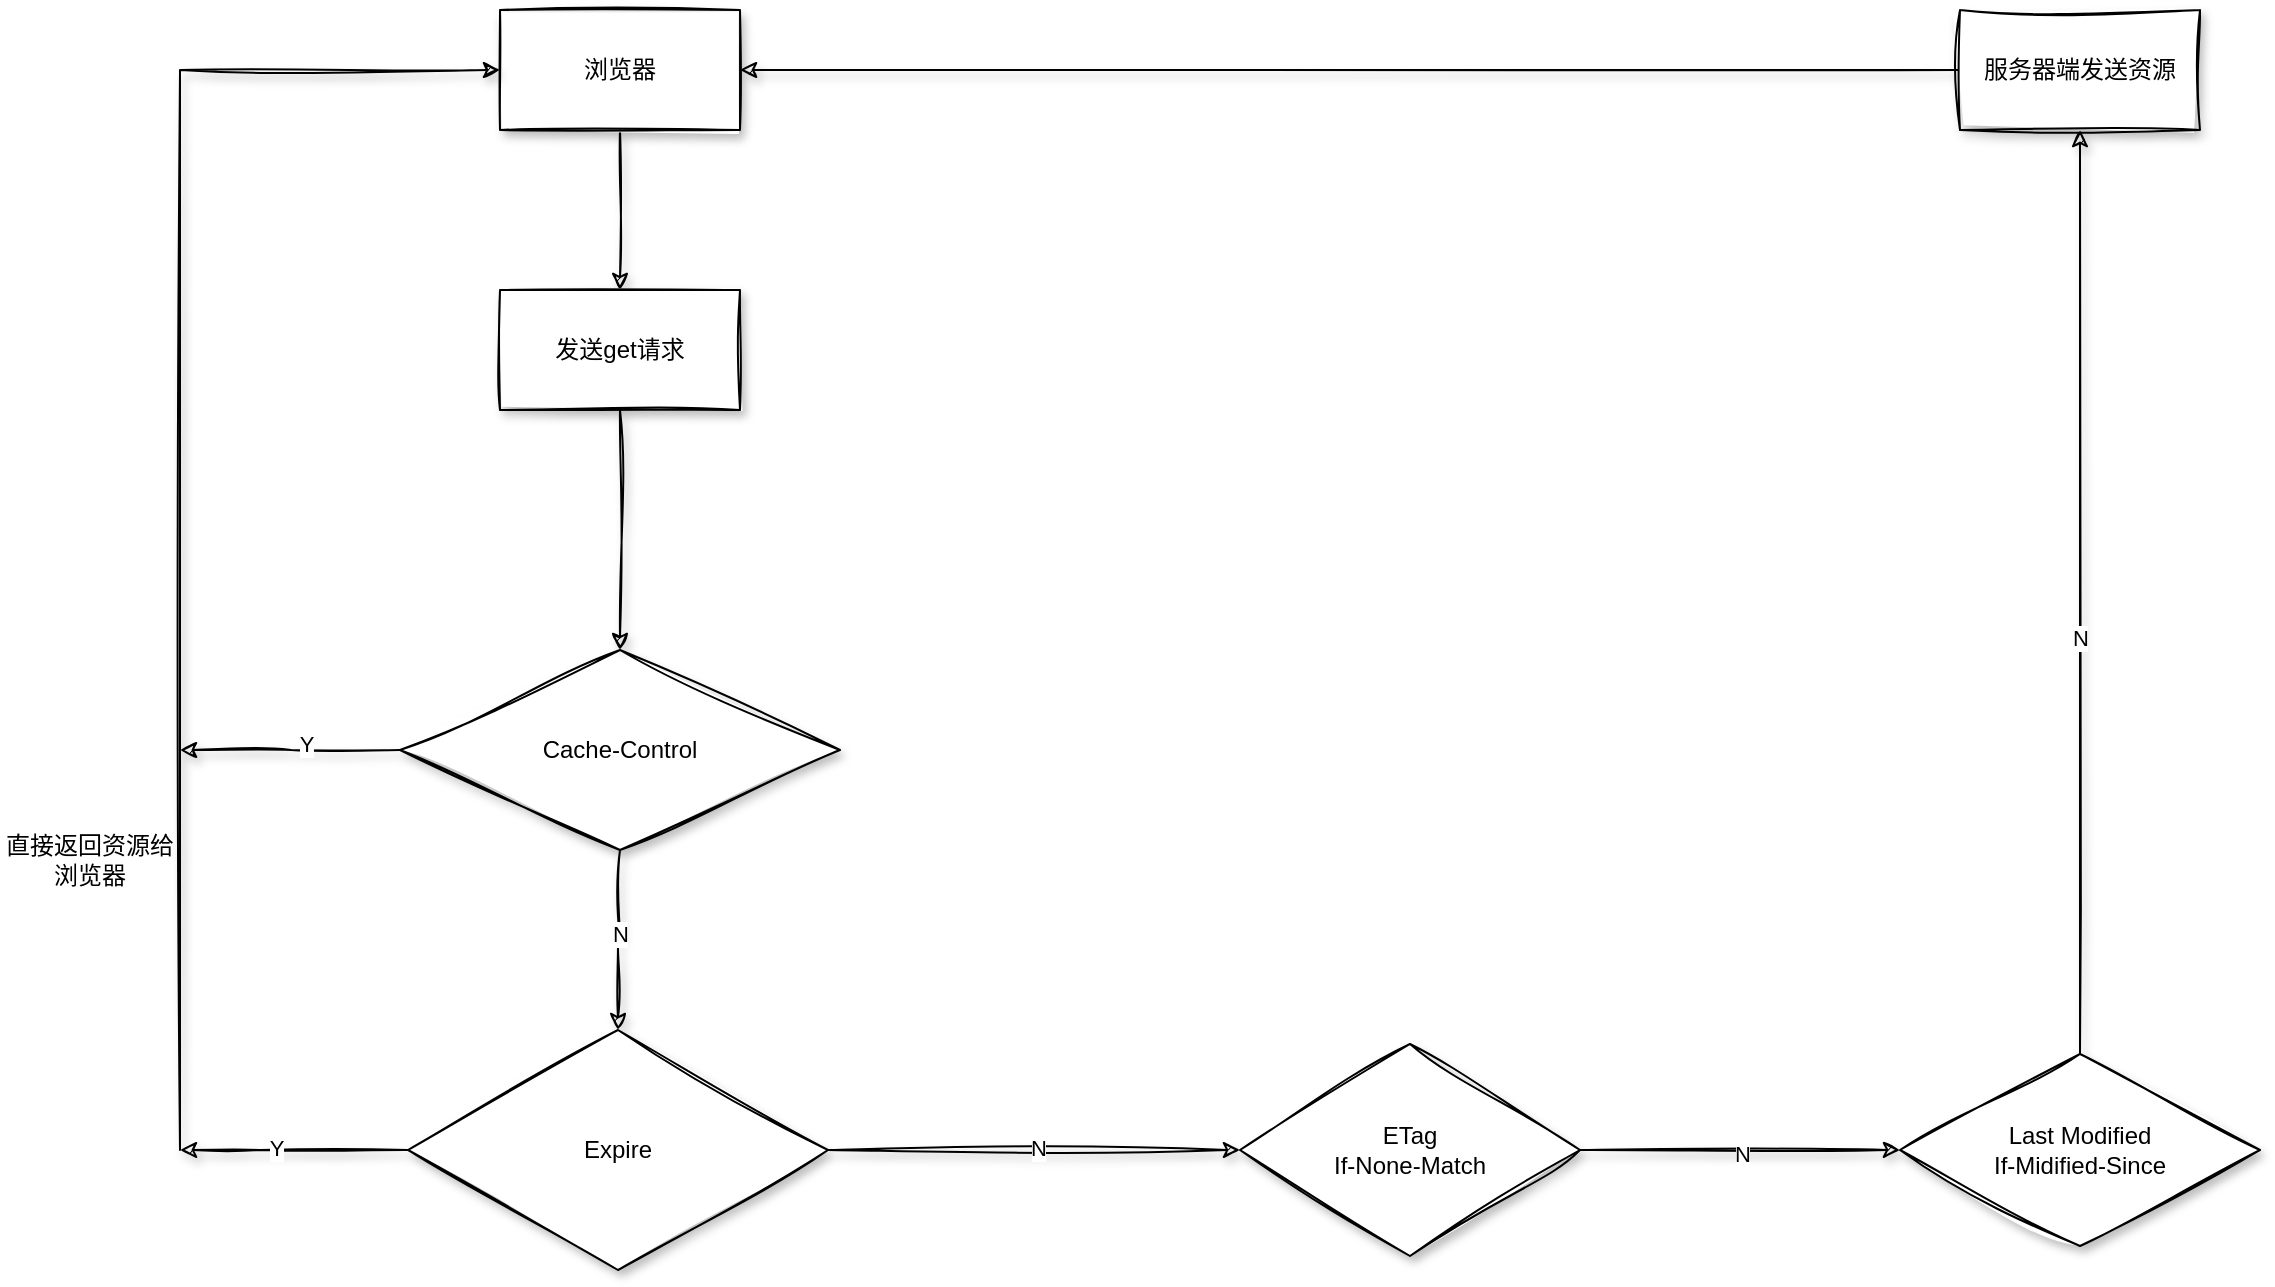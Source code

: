 <mxfile version="20.8.13" type="github">
  <diagram name="第 1 页" id="V0COgpP89dOGvzGSUEoR">
    <mxGraphModel dx="1329" dy="1997" grid="1" gridSize="10" guides="1" tooltips="1" connect="1" arrows="1" fold="1" page="1" pageScale="1" pageWidth="827" pageHeight="1169" math="0" shadow="0">
      <root>
        <mxCell id="0" />
        <mxCell id="1" parent="0" />
        <mxCell id="HlPjlZRa1s9N4S-ejo73-7" style="edgeStyle=orthogonalEdgeStyle;rounded=0;orthogonalLoop=1;jettySize=auto;html=1;sketch=1;curveFitting=1;jiggle=2;shadow=1;" edge="1" parent="1" source="HlPjlZRa1s9N4S-ejo73-1" target="HlPjlZRa1s9N4S-ejo73-6">
          <mxGeometry relative="1" as="geometry" />
        </mxCell>
        <mxCell id="HlPjlZRa1s9N4S-ejo73-18" value="N" style="edgeLabel;html=1;align=center;verticalAlign=middle;resizable=0;points=[];" vertex="1" connectable="0" parent="HlPjlZRa1s9N4S-ejo73-7">
          <mxGeometry x="-0.182" y="-6" relative="1" as="geometry">
            <mxPoint x="6" y="5" as="offset" />
          </mxGeometry>
        </mxCell>
        <mxCell id="HlPjlZRa1s9N4S-ejo73-27" style="edgeStyle=orthogonalEdgeStyle;rounded=0;sketch=1;orthogonalLoop=1;jettySize=auto;html=1;shadow=1;" edge="1" parent="1" source="HlPjlZRa1s9N4S-ejo73-1">
          <mxGeometry relative="1" as="geometry">
            <mxPoint x="90" y="260" as="targetPoint" />
          </mxGeometry>
        </mxCell>
        <mxCell id="HlPjlZRa1s9N4S-ejo73-30" value="Y" style="edgeLabel;html=1;align=center;verticalAlign=middle;resizable=0;points=[];" vertex="1" connectable="0" parent="HlPjlZRa1s9N4S-ejo73-27">
          <mxGeometry x="-0.145" y="-3" relative="1" as="geometry">
            <mxPoint as="offset" />
          </mxGeometry>
        </mxCell>
        <mxCell id="HlPjlZRa1s9N4S-ejo73-1" value="Cache-Control" style="rhombus;whiteSpace=wrap;html=1;shadow=1;fontFamily=Helvetica;fontSize=12;fontColor=default;align=center;strokeColor=default;fillColor=default;sketch=1;jiggle=2;curveFitting=1;" vertex="1" parent="1">
          <mxGeometry x="200" y="210" width="220" height="100" as="geometry" />
        </mxCell>
        <mxCell id="HlPjlZRa1s9N4S-ejo73-2" value="" style="endArrow=classic;html=1;rounded=0;entryX=0.5;entryY=0;entryDx=0;entryDy=0;sketch=1;curveFitting=1;jiggle=2;shadow=1;exitX=0.5;exitY=1;exitDx=0;exitDy=0;" edge="1" parent="1" source="HlPjlZRa1s9N4S-ejo73-25" target="HlPjlZRa1s9N4S-ejo73-1">
          <mxGeometry width="50" height="50" relative="1" as="geometry">
            <mxPoint x="310" y="110" as="sourcePoint" />
            <mxPoint x="280" y="100" as="targetPoint" />
          </mxGeometry>
        </mxCell>
        <mxCell id="HlPjlZRa1s9N4S-ejo73-9" style="edgeStyle=orthogonalEdgeStyle;rounded=0;sketch=1;orthogonalLoop=1;jettySize=auto;html=1;shadow=1;" edge="1" parent="1" source="HlPjlZRa1s9N4S-ejo73-6" target="HlPjlZRa1s9N4S-ejo73-8">
          <mxGeometry relative="1" as="geometry" />
        </mxCell>
        <mxCell id="HlPjlZRa1s9N4S-ejo73-19" value="N" style="edgeLabel;html=1;align=center;verticalAlign=middle;resizable=0;points=[];" vertex="1" connectable="0" parent="HlPjlZRa1s9N4S-ejo73-9">
          <mxGeometry x="0.015" y="1" relative="1" as="geometry">
            <mxPoint as="offset" />
          </mxGeometry>
        </mxCell>
        <mxCell id="HlPjlZRa1s9N4S-ejo73-28" style="edgeStyle=orthogonalEdgeStyle;rounded=0;sketch=1;orthogonalLoop=1;jettySize=auto;html=1;shadow=1;" edge="1" parent="1" source="HlPjlZRa1s9N4S-ejo73-6">
          <mxGeometry relative="1" as="geometry">
            <mxPoint x="90" y="460" as="targetPoint" />
            <Array as="points">
              <mxPoint x="130" y="460" />
              <mxPoint x="130" y="460" />
            </Array>
          </mxGeometry>
        </mxCell>
        <mxCell id="HlPjlZRa1s9N4S-ejo73-31" value="Y" style="edgeLabel;html=1;align=center;verticalAlign=middle;resizable=0;points=[];" vertex="1" connectable="0" parent="HlPjlZRa1s9N4S-ejo73-28">
          <mxGeometry x="0.163" y="-1" relative="1" as="geometry">
            <mxPoint as="offset" />
          </mxGeometry>
        </mxCell>
        <mxCell id="HlPjlZRa1s9N4S-ejo73-6" value="Expire" style="rhombus;whiteSpace=wrap;html=1;shadow=1;fontFamily=Helvetica;fontSize=12;fontColor=default;align=center;strokeColor=default;fillColor=default;sketch=1;jiggle=2;curveFitting=1;" vertex="1" parent="1">
          <mxGeometry x="204" y="400" width="210" height="120" as="geometry" />
        </mxCell>
        <mxCell id="HlPjlZRa1s9N4S-ejo73-11" value="" style="edgeStyle=orthogonalEdgeStyle;rounded=0;sketch=1;orthogonalLoop=1;jettySize=auto;html=1;shadow=1;" edge="1" parent="1" source="HlPjlZRa1s9N4S-ejo73-8" target="HlPjlZRa1s9N4S-ejo73-10">
          <mxGeometry relative="1" as="geometry" />
        </mxCell>
        <mxCell id="HlPjlZRa1s9N4S-ejo73-20" value="N" style="edgeLabel;html=1;align=center;verticalAlign=middle;resizable=0;points=[];" vertex="1" connectable="0" parent="HlPjlZRa1s9N4S-ejo73-11">
          <mxGeometry x="0.013" y="-2" relative="1" as="geometry">
            <mxPoint as="offset" />
          </mxGeometry>
        </mxCell>
        <mxCell id="HlPjlZRa1s9N4S-ejo73-8" value="ETag&lt;br&gt;If-None-Match" style="rhombus;whiteSpace=wrap;html=1;shadow=1;fontFamily=Helvetica;fontSize=12;fontColor=default;align=center;strokeColor=default;fillColor=default;sketch=1;jiggle=2;curveFitting=1;" vertex="1" parent="1">
          <mxGeometry x="620" y="407" width="170" height="106" as="geometry" />
        </mxCell>
        <mxCell id="HlPjlZRa1s9N4S-ejo73-17" style="edgeStyle=orthogonalEdgeStyle;rounded=0;sketch=1;orthogonalLoop=1;jettySize=auto;html=1;shadow=1;" edge="1" parent="1" source="HlPjlZRa1s9N4S-ejo73-10" target="HlPjlZRa1s9N4S-ejo73-16">
          <mxGeometry relative="1" as="geometry" />
        </mxCell>
        <mxCell id="HlPjlZRa1s9N4S-ejo73-21" value="N" style="edgeLabel;html=1;align=center;verticalAlign=middle;resizable=0;points=[];" vertex="1" connectable="0" parent="HlPjlZRa1s9N4S-ejo73-17">
          <mxGeometry x="-0.1" relative="1" as="geometry">
            <mxPoint as="offset" />
          </mxGeometry>
        </mxCell>
        <mxCell id="HlPjlZRa1s9N4S-ejo73-10" value="Last Modified&lt;br&gt;If-Midified-Since" style="rhombus;whiteSpace=wrap;html=1;shadow=1;fontFamily=Helvetica;fontSize=12;fontColor=default;align=center;strokeColor=default;fillColor=default;sketch=1;jiggle=2;curveFitting=1;" vertex="1" parent="1">
          <mxGeometry x="950" y="412" width="180" height="96" as="geometry" />
        </mxCell>
        <mxCell id="HlPjlZRa1s9N4S-ejo73-35" style="edgeStyle=orthogonalEdgeStyle;rounded=0;sketch=1;orthogonalLoop=1;jettySize=auto;html=1;entryX=1;entryY=0.5;entryDx=0;entryDy=0;shadow=1;" edge="1" parent="1" source="HlPjlZRa1s9N4S-ejo73-16" target="HlPjlZRa1s9N4S-ejo73-24">
          <mxGeometry relative="1" as="geometry" />
        </mxCell>
        <mxCell id="HlPjlZRa1s9N4S-ejo73-16" value="服务器端发送资源" style="rounded=0;whiteSpace=wrap;html=1;shadow=1;gradientColor=none;sketch=1;curveFitting=1;jiggle=2;" vertex="1" parent="1">
          <mxGeometry x="980" y="-110" width="120" height="60" as="geometry" />
        </mxCell>
        <mxCell id="HlPjlZRa1s9N4S-ejo73-26" value="" style="edgeStyle=orthogonalEdgeStyle;rounded=0;sketch=1;orthogonalLoop=1;jettySize=auto;html=1;shadow=1;" edge="1" parent="1" source="HlPjlZRa1s9N4S-ejo73-24" target="HlPjlZRa1s9N4S-ejo73-25">
          <mxGeometry relative="1" as="geometry" />
        </mxCell>
        <mxCell id="HlPjlZRa1s9N4S-ejo73-24" value="浏览器" style="rounded=0;whiteSpace=wrap;html=1;shadow=1;sketch=1;gradientColor=none;" vertex="1" parent="1">
          <mxGeometry x="250" y="-110" width="120" height="60" as="geometry" />
        </mxCell>
        <mxCell id="HlPjlZRa1s9N4S-ejo73-25" value="发送get请求" style="rounded=0;whiteSpace=wrap;html=1;shadow=1;sketch=1;gradientColor=none;" vertex="1" parent="1">
          <mxGeometry x="250" y="30" width="120" height="60" as="geometry" />
        </mxCell>
        <mxCell id="HlPjlZRa1s9N4S-ejo73-29" value="" style="endArrow=classic;html=1;rounded=0;shadow=1;sketch=1;entryX=0;entryY=0.5;entryDx=0;entryDy=0;" edge="1" parent="1" target="HlPjlZRa1s9N4S-ejo73-24">
          <mxGeometry width="50" height="50" relative="1" as="geometry">
            <mxPoint x="90" y="460" as="sourcePoint" />
            <mxPoint x="120" y="390" as="targetPoint" />
            <Array as="points">
              <mxPoint x="90" y="-80" />
            </Array>
          </mxGeometry>
        </mxCell>
        <mxCell id="HlPjlZRa1s9N4S-ejo73-32" value="直接返回资源给浏览器" style="text;html=1;strokeColor=none;fillColor=none;align=center;verticalAlign=middle;whiteSpace=wrap;rounded=0;" vertex="1" parent="1">
          <mxGeometry y="270" width="90" height="90" as="geometry" />
        </mxCell>
      </root>
    </mxGraphModel>
  </diagram>
</mxfile>
